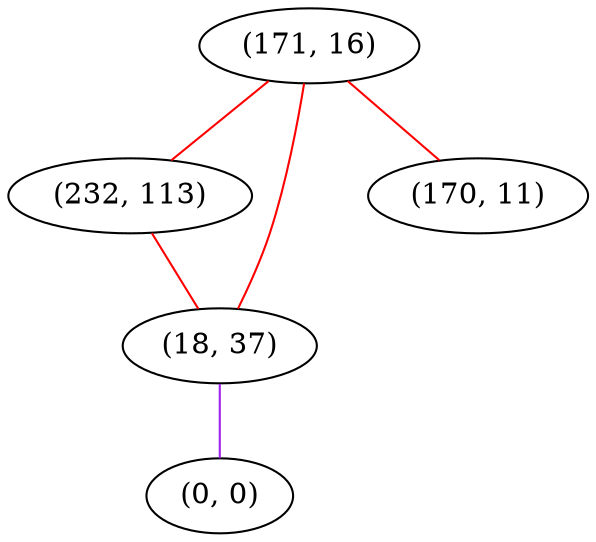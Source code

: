 graph "" {
"(171, 16)";
"(232, 113)";
"(18, 37)";
"(0, 0)";
"(170, 11)";
"(171, 16)" -- "(232, 113)"  [color=red, key=0, weight=1];
"(171, 16)" -- "(18, 37)"  [color=red, key=0, weight=1];
"(171, 16)" -- "(170, 11)"  [color=red, key=0, weight=1];
"(232, 113)" -- "(18, 37)"  [color=red, key=0, weight=1];
"(18, 37)" -- "(0, 0)"  [color=purple, key=0, weight=4];
}
